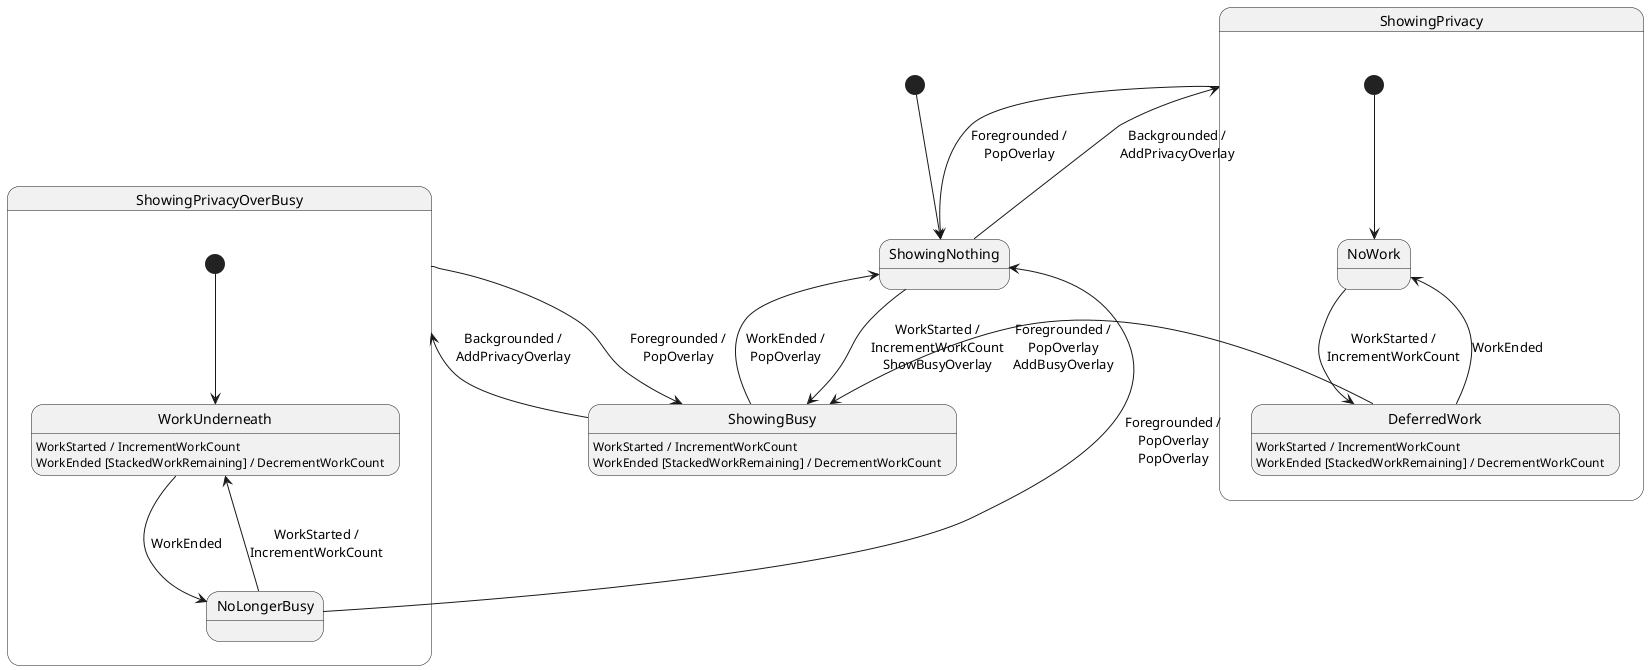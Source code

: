 @startuml "Overlays"

' WorkStarted
' WorkEnded
' Backgrounded
' Foregrounded

state ShowingNothing
state ShowingBusy
ShowingBusy : WorkStarted / IncrementWorkCount
ShowingBusy : WorkEnded [StackedWorkRemaining] / DecrementWorkCount

state ShowingPrivacy {
    state NoWork
    state DeferredWork
    DeferredWork : WorkStarted / IncrementWorkCount
    DeferredWork : WorkEnded [StackedWorkRemaining] / DecrementWorkCount

    [*] --> NoWork
    NoWork --> DeferredWork : WorkStarted /\nIncrementWorkCount
    DeferredWork --> NoWork : WorkEnded
}
state ShowingPrivacyOverBusy {
    state WorkUnderneath
    WorkUnderneath : WorkStarted / IncrementWorkCount
    WorkUnderneath : WorkEnded [StackedWorkRemaining] / DecrementWorkCount
    state NoLongerBusy

    [*] --> WorkUnderneath
    WorkUnderneath --> NoLongerBusy : WorkEnded
    NoLongerBusy --> WorkUnderneath : WorkStarted /\nIncrementWorkCount
}

[*] --> ShowingNothing

ShowingNothing --> ShowingBusy : WorkStarted /\nIncrementWorkCount\nShowBusyOverlay
ShowingBusy --> ShowingNothing : WorkEnded /\nPopOverlay

ShowingNothing --> ShowingPrivacy : Backgrounded /\nAddPrivacyOverlay
ShowingPrivacy --> ShowingNothing : Foregrounded /\nPopOverlay
DeferredWork --> ShowingBusy : Foregrounded /\nPopOverlay\nAddBusyOverlay

ShowingBusy --> ShowingPrivacyOverBusy : Backgrounded /\nAddPrivacyOverlay
ShowingPrivacyOverBusy --> ShowingBusy : Foregrounded /\nPopOverlay

NoLongerBusy --> ShowingNothing : Foregrounded /\nPopOverlay\nPopOverlay

@enduml